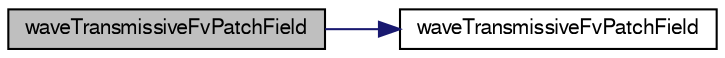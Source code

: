 digraph "waveTransmissiveFvPatchField"
{
  bgcolor="transparent";
  edge [fontname="FreeSans",fontsize="10",labelfontname="FreeSans",labelfontsize="10"];
  node [fontname="FreeSans",fontsize="10",shape=record];
  rankdir="LR";
  Node9 [label="waveTransmissiveFvPatchField",height=0.2,width=0.4,color="black", fillcolor="grey75", style="filled", fontcolor="black"];
  Node9 -> Node10 [color="midnightblue",fontsize="10",style="solid",fontname="FreeSans"];
  Node10 [label="waveTransmissiveFvPatchField",height=0.2,width=0.4,color="black",URL="$a22346.html#a3dba4b6903c47a71184d500b09601e26",tooltip="Construct from patch and internal field. "];
}
